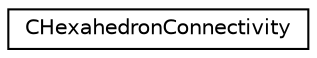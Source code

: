 digraph "Graphical Class Hierarchy"
{
 // LATEX_PDF_SIZE
  edge [fontname="Helvetica",fontsize="10",labelfontname="Helvetica",labelfontsize="10"];
  node [fontname="Helvetica",fontsize="10",shape=record];
  rankdir="LR";
  Node0 [label="CHexahedronConnectivity",height=0.2,width=0.4,color="black", fillcolor="white", style="filled",URL="$structCHexahedronConnectivity.html",tooltip=" "];
}
